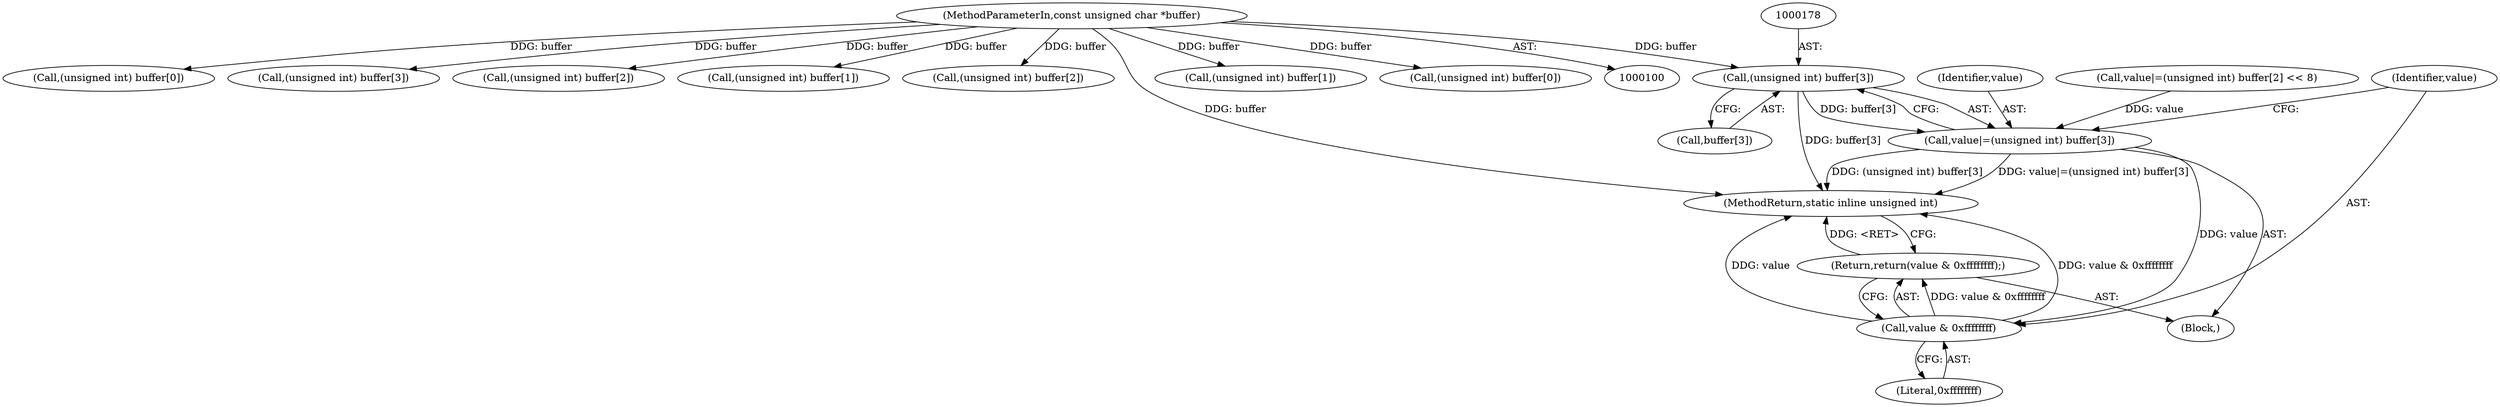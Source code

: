 digraph "0_ImageMagick_d8ab7f046587f2e9f734b687ba7e6e10147c294b_10@array" {
"1000177" [label="(Call,(unsigned int) buffer[3])"];
"1000102" [label="(MethodParameterIn,const unsigned char *buffer)"];
"1000175" [label="(Call,value|=(unsigned int) buffer[3])"];
"1000183" [label="(Call,value & 0xffffffff)"];
"1000182" [label="(Return,return(value & 0xffffffff);)"];
"1000183" [label="(Call,value & 0xffffffff)"];
"1000175" [label="(Call,value|=(unsigned int) buffer[3])"];
"1000139" [label="(Call,(unsigned int) buffer[0])"];
"1000113" [label="(Call,(unsigned int) buffer[3])"];
"1000169" [label="(Call,(unsigned int) buffer[2])"];
"1000160" [label="(Call,(unsigned int) buffer[1])"];
"1000103" [label="(Block,)"];
"1000122" [label="(Call,(unsigned int) buffer[2])"];
"1000102" [label="(MethodParameterIn,const unsigned char *buffer)"];
"1000186" [label="(MethodReturn,static inline unsigned int)"];
"1000185" [label="(Literal,0xffffffff)"];
"1000176" [label="(Identifier,value)"];
"1000166" [label="(Call,value|=(unsigned int) buffer[2] << 8)"];
"1000184" [label="(Identifier,value)"];
"1000177" [label="(Call,(unsigned int) buffer[3])"];
"1000131" [label="(Call,(unsigned int) buffer[1])"];
"1000182" [label="(Return,return(value & 0xffffffff);)"];
"1000179" [label="(Call,buffer[3])"];
"1000151" [label="(Call,(unsigned int) buffer[0])"];
"1000177" -> "1000175"  [label="AST: "];
"1000177" -> "1000179"  [label="CFG: "];
"1000178" -> "1000177"  [label="AST: "];
"1000179" -> "1000177"  [label="AST: "];
"1000175" -> "1000177"  [label="CFG: "];
"1000177" -> "1000186"  [label="DDG: buffer[3]"];
"1000177" -> "1000175"  [label="DDG: buffer[3]"];
"1000102" -> "1000177"  [label="DDG: buffer"];
"1000102" -> "1000100"  [label="AST: "];
"1000102" -> "1000186"  [label="DDG: buffer"];
"1000102" -> "1000113"  [label="DDG: buffer"];
"1000102" -> "1000122"  [label="DDG: buffer"];
"1000102" -> "1000131"  [label="DDG: buffer"];
"1000102" -> "1000139"  [label="DDG: buffer"];
"1000102" -> "1000151"  [label="DDG: buffer"];
"1000102" -> "1000160"  [label="DDG: buffer"];
"1000102" -> "1000169"  [label="DDG: buffer"];
"1000175" -> "1000103"  [label="AST: "];
"1000176" -> "1000175"  [label="AST: "];
"1000184" -> "1000175"  [label="CFG: "];
"1000175" -> "1000186"  [label="DDG: (unsigned int) buffer[3]"];
"1000175" -> "1000186"  [label="DDG: value|=(unsigned int) buffer[3]"];
"1000166" -> "1000175"  [label="DDG: value"];
"1000175" -> "1000183"  [label="DDG: value"];
"1000183" -> "1000182"  [label="AST: "];
"1000183" -> "1000185"  [label="CFG: "];
"1000184" -> "1000183"  [label="AST: "];
"1000185" -> "1000183"  [label="AST: "];
"1000182" -> "1000183"  [label="CFG: "];
"1000183" -> "1000186"  [label="DDG: value & 0xffffffff"];
"1000183" -> "1000186"  [label="DDG: value"];
"1000183" -> "1000182"  [label="DDG: value & 0xffffffff"];
"1000182" -> "1000103"  [label="AST: "];
"1000186" -> "1000182"  [label="CFG: "];
"1000182" -> "1000186"  [label="DDG: <RET>"];
}
